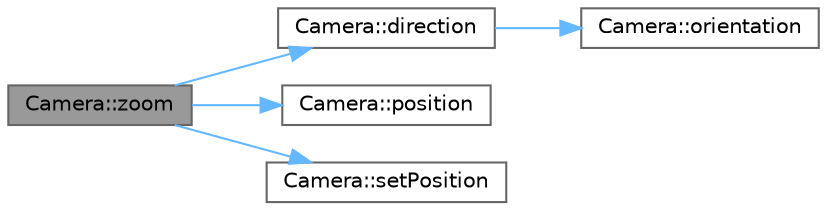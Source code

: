 digraph "Camera::zoom"
{
 // LATEX_PDF_SIZE
  bgcolor="transparent";
  edge [fontname=Helvetica,fontsize=10,labelfontname=Helvetica,labelfontsize=10];
  node [fontname=Helvetica,fontsize=10,shape=box,height=0.2,width=0.4];
  rankdir="LR";
  Node1 [id="Node000001",label="Camera::zoom",height=0.2,width=0.4,color="gray40", fillcolor="grey60", style="filled", fontcolor="black",tooltip=" "];
  Node1 -> Node2 [id="edge5_Node000001_Node000002",color="steelblue1",style="solid",tooltip=" "];
  Node2 [id="Node000002",label="Camera::direction",height=0.2,width=0.4,color="grey40", fillcolor="white", style="filled",URL="$class_camera.html#aae4b943f1e8d26086029abdd6c13b148",tooltip=" "];
  Node2 -> Node3 [id="edge6_Node000002_Node000003",color="steelblue1",style="solid",tooltip=" "];
  Node3 [id="Node000003",label="Camera::orientation",height=0.2,width=0.4,color="grey40", fillcolor="white", style="filled",URL="$class_camera.html#a48e9db0973b69ef531f287d56653e536",tooltip=" "];
  Node1 -> Node4 [id="edge7_Node000001_Node000004",color="steelblue1",style="solid",tooltip=" "];
  Node4 [id="Node000004",label="Camera::position",height=0.2,width=0.4,color="grey40", fillcolor="white", style="filled",URL="$class_camera.html#a30c50d807fbdb00d92a92fdfbed653fe",tooltip=" "];
  Node1 -> Node5 [id="edge8_Node000001_Node000005",color="steelblue1",style="solid",tooltip=" "];
  Node5 [id="Node000005",label="Camera::setPosition",height=0.2,width=0.4,color="grey40", fillcolor="white", style="filled",URL="$class_camera.html#a96515ee1c016f5e94a80c4808a6111b1",tooltip=" "];
}
